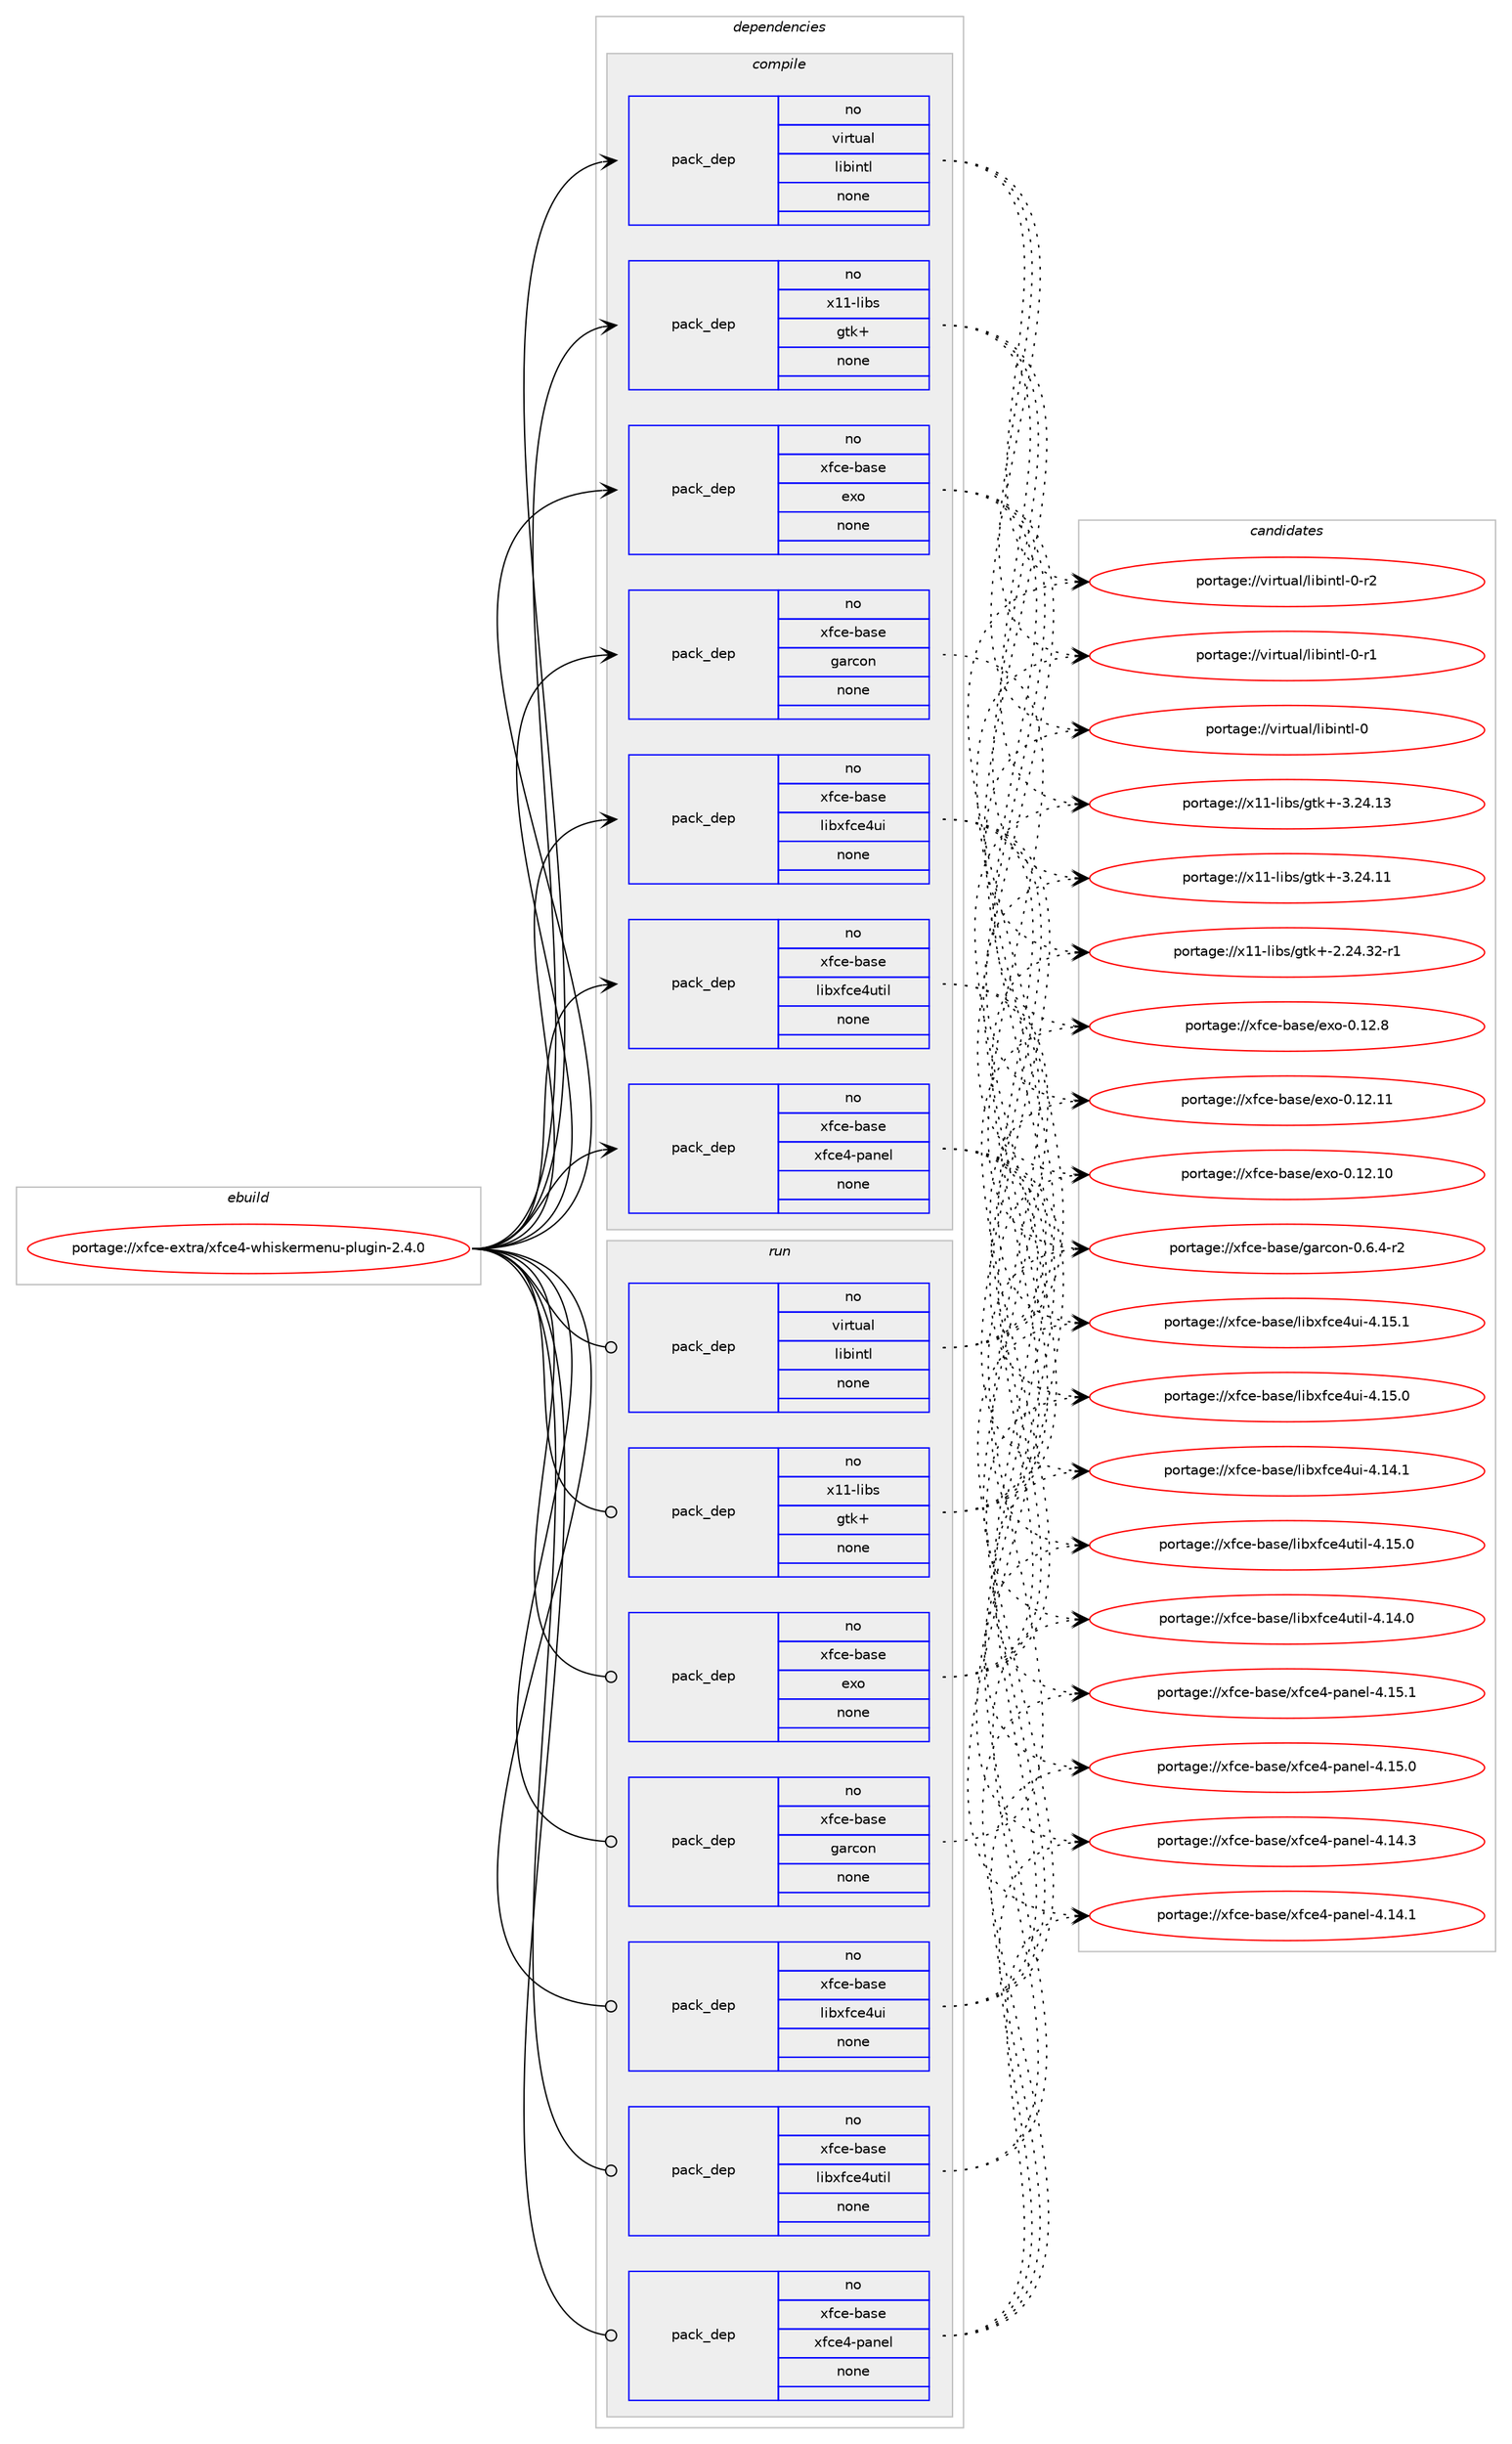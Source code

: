 digraph prolog {

# *************
# Graph options
# *************

newrank=true;
concentrate=true;
compound=true;
graph [rankdir=LR,fontname=Helvetica,fontsize=10,ranksep=1.5];#, ranksep=2.5, nodesep=0.2];
edge  [arrowhead=vee];
node  [fontname=Helvetica,fontsize=10];

# **********
# The ebuild
# **********

subgraph cluster_leftcol {
color=gray;
rank=same;
label=<<i>ebuild</i>>;
id [label="portage://xfce-extra/xfce4-whiskermenu-plugin-2.4.0", color=red, width=4, href="../xfce-extra/xfce4-whiskermenu-plugin-2.4.0.svg"];
}

# ****************
# The dependencies
# ****************

subgraph cluster_midcol {
color=gray;
label=<<i>dependencies</i>>;
subgraph cluster_compile {
fillcolor="#eeeeee";
style=filled;
label=<<i>compile</i>>;
subgraph pack87 {
dependency88 [label=<<TABLE BORDER="0" CELLBORDER="1" CELLSPACING="0" CELLPADDING="4" WIDTH="220"><TR><TD ROWSPAN="6" CELLPADDING="30">pack_dep</TD></TR><TR><TD WIDTH="110">no</TD></TR><TR><TD>virtual</TD></TR><TR><TD>libintl</TD></TR><TR><TD>none</TD></TR><TR><TD></TD></TR></TABLE>>, shape=none, color=blue];
}
id:e -> dependency88:w [weight=20,style="solid",arrowhead="vee"];
subgraph pack88 {
dependency89 [label=<<TABLE BORDER="0" CELLBORDER="1" CELLSPACING="0" CELLPADDING="4" WIDTH="220"><TR><TD ROWSPAN="6" CELLPADDING="30">pack_dep</TD></TR><TR><TD WIDTH="110">no</TD></TR><TR><TD>x11-libs</TD></TR><TR><TD>gtk+</TD></TR><TR><TD>none</TD></TR><TR><TD></TD></TR></TABLE>>, shape=none, color=blue];
}
id:e -> dependency89:w [weight=20,style="solid",arrowhead="vee"];
subgraph pack89 {
dependency90 [label=<<TABLE BORDER="0" CELLBORDER="1" CELLSPACING="0" CELLPADDING="4" WIDTH="220"><TR><TD ROWSPAN="6" CELLPADDING="30">pack_dep</TD></TR><TR><TD WIDTH="110">no</TD></TR><TR><TD>xfce-base</TD></TR><TR><TD>exo</TD></TR><TR><TD>none</TD></TR><TR><TD></TD></TR></TABLE>>, shape=none, color=blue];
}
id:e -> dependency90:w [weight=20,style="solid",arrowhead="vee"];
subgraph pack90 {
dependency91 [label=<<TABLE BORDER="0" CELLBORDER="1" CELLSPACING="0" CELLPADDING="4" WIDTH="220"><TR><TD ROWSPAN="6" CELLPADDING="30">pack_dep</TD></TR><TR><TD WIDTH="110">no</TD></TR><TR><TD>xfce-base</TD></TR><TR><TD>garcon</TD></TR><TR><TD>none</TD></TR><TR><TD></TD></TR></TABLE>>, shape=none, color=blue];
}
id:e -> dependency91:w [weight=20,style="solid",arrowhead="vee"];
subgraph pack91 {
dependency92 [label=<<TABLE BORDER="0" CELLBORDER="1" CELLSPACING="0" CELLPADDING="4" WIDTH="220"><TR><TD ROWSPAN="6" CELLPADDING="30">pack_dep</TD></TR><TR><TD WIDTH="110">no</TD></TR><TR><TD>xfce-base</TD></TR><TR><TD>libxfce4ui</TD></TR><TR><TD>none</TD></TR><TR><TD></TD></TR></TABLE>>, shape=none, color=blue];
}
id:e -> dependency92:w [weight=20,style="solid",arrowhead="vee"];
subgraph pack92 {
dependency93 [label=<<TABLE BORDER="0" CELLBORDER="1" CELLSPACING="0" CELLPADDING="4" WIDTH="220"><TR><TD ROWSPAN="6" CELLPADDING="30">pack_dep</TD></TR><TR><TD WIDTH="110">no</TD></TR><TR><TD>xfce-base</TD></TR><TR><TD>libxfce4util</TD></TR><TR><TD>none</TD></TR><TR><TD></TD></TR></TABLE>>, shape=none, color=blue];
}
id:e -> dependency93:w [weight=20,style="solid",arrowhead="vee"];
subgraph pack93 {
dependency94 [label=<<TABLE BORDER="0" CELLBORDER="1" CELLSPACING="0" CELLPADDING="4" WIDTH="220"><TR><TD ROWSPAN="6" CELLPADDING="30">pack_dep</TD></TR><TR><TD WIDTH="110">no</TD></TR><TR><TD>xfce-base</TD></TR><TR><TD>xfce4-panel</TD></TR><TR><TD>none</TD></TR><TR><TD></TD></TR></TABLE>>, shape=none, color=blue];
}
id:e -> dependency94:w [weight=20,style="solid",arrowhead="vee"];
}
subgraph cluster_compileandrun {
fillcolor="#eeeeee";
style=filled;
label=<<i>compile and run</i>>;
}
subgraph cluster_run {
fillcolor="#eeeeee";
style=filled;
label=<<i>run</i>>;
subgraph pack94 {
dependency95 [label=<<TABLE BORDER="0" CELLBORDER="1" CELLSPACING="0" CELLPADDING="4" WIDTH="220"><TR><TD ROWSPAN="6" CELLPADDING="30">pack_dep</TD></TR><TR><TD WIDTH="110">no</TD></TR><TR><TD>virtual</TD></TR><TR><TD>libintl</TD></TR><TR><TD>none</TD></TR><TR><TD></TD></TR></TABLE>>, shape=none, color=blue];
}
id:e -> dependency95:w [weight=20,style="solid",arrowhead="odot"];
subgraph pack95 {
dependency96 [label=<<TABLE BORDER="0" CELLBORDER="1" CELLSPACING="0" CELLPADDING="4" WIDTH="220"><TR><TD ROWSPAN="6" CELLPADDING="30">pack_dep</TD></TR><TR><TD WIDTH="110">no</TD></TR><TR><TD>x11-libs</TD></TR><TR><TD>gtk+</TD></TR><TR><TD>none</TD></TR><TR><TD></TD></TR></TABLE>>, shape=none, color=blue];
}
id:e -> dependency96:w [weight=20,style="solid",arrowhead="odot"];
subgraph pack96 {
dependency97 [label=<<TABLE BORDER="0" CELLBORDER="1" CELLSPACING="0" CELLPADDING="4" WIDTH="220"><TR><TD ROWSPAN="6" CELLPADDING="30">pack_dep</TD></TR><TR><TD WIDTH="110">no</TD></TR><TR><TD>xfce-base</TD></TR><TR><TD>exo</TD></TR><TR><TD>none</TD></TR><TR><TD></TD></TR></TABLE>>, shape=none, color=blue];
}
id:e -> dependency97:w [weight=20,style="solid",arrowhead="odot"];
subgraph pack97 {
dependency98 [label=<<TABLE BORDER="0" CELLBORDER="1" CELLSPACING="0" CELLPADDING="4" WIDTH="220"><TR><TD ROWSPAN="6" CELLPADDING="30">pack_dep</TD></TR><TR><TD WIDTH="110">no</TD></TR><TR><TD>xfce-base</TD></TR><TR><TD>garcon</TD></TR><TR><TD>none</TD></TR><TR><TD></TD></TR></TABLE>>, shape=none, color=blue];
}
id:e -> dependency98:w [weight=20,style="solid",arrowhead="odot"];
subgraph pack98 {
dependency99 [label=<<TABLE BORDER="0" CELLBORDER="1" CELLSPACING="0" CELLPADDING="4" WIDTH="220"><TR><TD ROWSPAN="6" CELLPADDING="30">pack_dep</TD></TR><TR><TD WIDTH="110">no</TD></TR><TR><TD>xfce-base</TD></TR><TR><TD>libxfce4ui</TD></TR><TR><TD>none</TD></TR><TR><TD></TD></TR></TABLE>>, shape=none, color=blue];
}
id:e -> dependency99:w [weight=20,style="solid",arrowhead="odot"];
subgraph pack99 {
dependency100 [label=<<TABLE BORDER="0" CELLBORDER="1" CELLSPACING="0" CELLPADDING="4" WIDTH="220"><TR><TD ROWSPAN="6" CELLPADDING="30">pack_dep</TD></TR><TR><TD WIDTH="110">no</TD></TR><TR><TD>xfce-base</TD></TR><TR><TD>libxfce4util</TD></TR><TR><TD>none</TD></TR><TR><TD></TD></TR></TABLE>>, shape=none, color=blue];
}
id:e -> dependency100:w [weight=20,style="solid",arrowhead="odot"];
subgraph pack100 {
dependency101 [label=<<TABLE BORDER="0" CELLBORDER="1" CELLSPACING="0" CELLPADDING="4" WIDTH="220"><TR><TD ROWSPAN="6" CELLPADDING="30">pack_dep</TD></TR><TR><TD WIDTH="110">no</TD></TR><TR><TD>xfce-base</TD></TR><TR><TD>xfce4-panel</TD></TR><TR><TD>none</TD></TR><TR><TD></TD></TR></TABLE>>, shape=none, color=blue];
}
id:e -> dependency101:w [weight=20,style="solid",arrowhead="odot"];
}
}

# **************
# The candidates
# **************

subgraph cluster_choices {
rank=same;
color=gray;
label=<<i>candidates</i>>;

subgraph choice87 {
color=black;
nodesep=1;
choice11810511411611797108471081059810511011610845484511450 [label="portage://virtual/libintl-0-r2", color=red, width=4,href="../virtual/libintl-0-r2.svg"];
choice11810511411611797108471081059810511011610845484511449 [label="portage://virtual/libintl-0-r1", color=red, width=4,href="../virtual/libintl-0-r1.svg"];
choice1181051141161179710847108105981051101161084548 [label="portage://virtual/libintl-0", color=red, width=4,href="../virtual/libintl-0.svg"];
dependency88:e -> choice11810511411611797108471081059810511011610845484511450:w [style=dotted,weight="100"];
dependency88:e -> choice11810511411611797108471081059810511011610845484511449:w [style=dotted,weight="100"];
dependency88:e -> choice1181051141161179710847108105981051101161084548:w [style=dotted,weight="100"];
}
subgraph choice88 {
color=black;
nodesep=1;
choice1204949451081059811547103116107434551465052464951 [label="portage://x11-libs/gtk+-3.24.13", color=red, width=4,href="../x11-libs/gtk+-3.24.13.svg"];
choice1204949451081059811547103116107434551465052464949 [label="portage://x11-libs/gtk+-3.24.11", color=red, width=4,href="../x11-libs/gtk+-3.24.11.svg"];
choice12049494510810598115471031161074345504650524651504511449 [label="portage://x11-libs/gtk+-2.24.32-r1", color=red, width=4,href="../x11-libs/gtk+-2.24.32-r1.svg"];
dependency89:e -> choice1204949451081059811547103116107434551465052464951:w [style=dotted,weight="100"];
dependency89:e -> choice1204949451081059811547103116107434551465052464949:w [style=dotted,weight="100"];
dependency89:e -> choice12049494510810598115471031161074345504650524651504511449:w [style=dotted,weight="100"];
}
subgraph choice89 {
color=black;
nodesep=1;
choice120102991014598971151014710112011145484649504656 [label="portage://xfce-base/exo-0.12.8", color=red, width=4,href="../xfce-base/exo-0.12.8.svg"];
choice12010299101459897115101471011201114548464950464949 [label="portage://xfce-base/exo-0.12.11", color=red, width=4,href="../xfce-base/exo-0.12.11.svg"];
choice12010299101459897115101471011201114548464950464948 [label="portage://xfce-base/exo-0.12.10", color=red, width=4,href="../xfce-base/exo-0.12.10.svg"];
dependency90:e -> choice120102991014598971151014710112011145484649504656:w [style=dotted,weight="100"];
dependency90:e -> choice12010299101459897115101471011201114548464950464949:w [style=dotted,weight="100"];
dependency90:e -> choice12010299101459897115101471011201114548464950464948:w [style=dotted,weight="100"];
}
subgraph choice90 {
color=black;
nodesep=1;
choice120102991014598971151014710397114991111104548465446524511450 [label="portage://xfce-base/garcon-0.6.4-r2", color=red, width=4,href="../xfce-base/garcon-0.6.4-r2.svg"];
dependency91:e -> choice120102991014598971151014710397114991111104548465446524511450:w [style=dotted,weight="100"];
}
subgraph choice91 {
color=black;
nodesep=1;
choice120102991014598971151014710810598120102991015211710545524649534649 [label="portage://xfce-base/libxfce4ui-4.15.1", color=red, width=4,href="../xfce-base/libxfce4ui-4.15.1.svg"];
choice120102991014598971151014710810598120102991015211710545524649534648 [label="portage://xfce-base/libxfce4ui-4.15.0", color=red, width=4,href="../xfce-base/libxfce4ui-4.15.0.svg"];
choice120102991014598971151014710810598120102991015211710545524649524649 [label="portage://xfce-base/libxfce4ui-4.14.1", color=red, width=4,href="../xfce-base/libxfce4ui-4.14.1.svg"];
dependency92:e -> choice120102991014598971151014710810598120102991015211710545524649534649:w [style=dotted,weight="100"];
dependency92:e -> choice120102991014598971151014710810598120102991015211710545524649534648:w [style=dotted,weight="100"];
dependency92:e -> choice120102991014598971151014710810598120102991015211710545524649524649:w [style=dotted,weight="100"];
}
subgraph choice92 {
color=black;
nodesep=1;
choice120102991014598971151014710810598120102991015211711610510845524649534648 [label="portage://xfce-base/libxfce4util-4.15.0", color=red, width=4,href="../xfce-base/libxfce4util-4.15.0.svg"];
choice120102991014598971151014710810598120102991015211711610510845524649524648 [label="portage://xfce-base/libxfce4util-4.14.0", color=red, width=4,href="../xfce-base/libxfce4util-4.14.0.svg"];
dependency93:e -> choice120102991014598971151014710810598120102991015211711610510845524649534648:w [style=dotted,weight="100"];
dependency93:e -> choice120102991014598971151014710810598120102991015211711610510845524649524648:w [style=dotted,weight="100"];
}
subgraph choice93 {
color=black;
nodesep=1;
choice12010299101459897115101471201029910152451129711010110845524649534649 [label="portage://xfce-base/xfce4-panel-4.15.1", color=red, width=4,href="../xfce-base/xfce4-panel-4.15.1.svg"];
choice12010299101459897115101471201029910152451129711010110845524649534648 [label="portage://xfce-base/xfce4-panel-4.15.0", color=red, width=4,href="../xfce-base/xfce4-panel-4.15.0.svg"];
choice12010299101459897115101471201029910152451129711010110845524649524651 [label="portage://xfce-base/xfce4-panel-4.14.3", color=red, width=4,href="../xfce-base/xfce4-panel-4.14.3.svg"];
choice12010299101459897115101471201029910152451129711010110845524649524649 [label="portage://xfce-base/xfce4-panel-4.14.1", color=red, width=4,href="../xfce-base/xfce4-panel-4.14.1.svg"];
dependency94:e -> choice12010299101459897115101471201029910152451129711010110845524649534649:w [style=dotted,weight="100"];
dependency94:e -> choice12010299101459897115101471201029910152451129711010110845524649534648:w [style=dotted,weight="100"];
dependency94:e -> choice12010299101459897115101471201029910152451129711010110845524649524651:w [style=dotted,weight="100"];
dependency94:e -> choice12010299101459897115101471201029910152451129711010110845524649524649:w [style=dotted,weight="100"];
}
subgraph choice94 {
color=black;
nodesep=1;
choice11810511411611797108471081059810511011610845484511450 [label="portage://virtual/libintl-0-r2", color=red, width=4,href="../virtual/libintl-0-r2.svg"];
choice11810511411611797108471081059810511011610845484511449 [label="portage://virtual/libintl-0-r1", color=red, width=4,href="../virtual/libintl-0-r1.svg"];
choice1181051141161179710847108105981051101161084548 [label="portage://virtual/libintl-0", color=red, width=4,href="../virtual/libintl-0.svg"];
dependency95:e -> choice11810511411611797108471081059810511011610845484511450:w [style=dotted,weight="100"];
dependency95:e -> choice11810511411611797108471081059810511011610845484511449:w [style=dotted,weight="100"];
dependency95:e -> choice1181051141161179710847108105981051101161084548:w [style=dotted,weight="100"];
}
subgraph choice95 {
color=black;
nodesep=1;
choice1204949451081059811547103116107434551465052464951 [label="portage://x11-libs/gtk+-3.24.13", color=red, width=4,href="../x11-libs/gtk+-3.24.13.svg"];
choice1204949451081059811547103116107434551465052464949 [label="portage://x11-libs/gtk+-3.24.11", color=red, width=4,href="../x11-libs/gtk+-3.24.11.svg"];
choice12049494510810598115471031161074345504650524651504511449 [label="portage://x11-libs/gtk+-2.24.32-r1", color=red, width=4,href="../x11-libs/gtk+-2.24.32-r1.svg"];
dependency96:e -> choice1204949451081059811547103116107434551465052464951:w [style=dotted,weight="100"];
dependency96:e -> choice1204949451081059811547103116107434551465052464949:w [style=dotted,weight="100"];
dependency96:e -> choice12049494510810598115471031161074345504650524651504511449:w [style=dotted,weight="100"];
}
subgraph choice96 {
color=black;
nodesep=1;
choice120102991014598971151014710112011145484649504656 [label="portage://xfce-base/exo-0.12.8", color=red, width=4,href="../xfce-base/exo-0.12.8.svg"];
choice12010299101459897115101471011201114548464950464949 [label="portage://xfce-base/exo-0.12.11", color=red, width=4,href="../xfce-base/exo-0.12.11.svg"];
choice12010299101459897115101471011201114548464950464948 [label="portage://xfce-base/exo-0.12.10", color=red, width=4,href="../xfce-base/exo-0.12.10.svg"];
dependency97:e -> choice120102991014598971151014710112011145484649504656:w [style=dotted,weight="100"];
dependency97:e -> choice12010299101459897115101471011201114548464950464949:w [style=dotted,weight="100"];
dependency97:e -> choice12010299101459897115101471011201114548464950464948:w [style=dotted,weight="100"];
}
subgraph choice97 {
color=black;
nodesep=1;
choice120102991014598971151014710397114991111104548465446524511450 [label="portage://xfce-base/garcon-0.6.4-r2", color=red, width=4,href="../xfce-base/garcon-0.6.4-r2.svg"];
dependency98:e -> choice120102991014598971151014710397114991111104548465446524511450:w [style=dotted,weight="100"];
}
subgraph choice98 {
color=black;
nodesep=1;
choice120102991014598971151014710810598120102991015211710545524649534649 [label="portage://xfce-base/libxfce4ui-4.15.1", color=red, width=4,href="../xfce-base/libxfce4ui-4.15.1.svg"];
choice120102991014598971151014710810598120102991015211710545524649534648 [label="portage://xfce-base/libxfce4ui-4.15.0", color=red, width=4,href="../xfce-base/libxfce4ui-4.15.0.svg"];
choice120102991014598971151014710810598120102991015211710545524649524649 [label="portage://xfce-base/libxfce4ui-4.14.1", color=red, width=4,href="../xfce-base/libxfce4ui-4.14.1.svg"];
dependency99:e -> choice120102991014598971151014710810598120102991015211710545524649534649:w [style=dotted,weight="100"];
dependency99:e -> choice120102991014598971151014710810598120102991015211710545524649534648:w [style=dotted,weight="100"];
dependency99:e -> choice120102991014598971151014710810598120102991015211710545524649524649:w [style=dotted,weight="100"];
}
subgraph choice99 {
color=black;
nodesep=1;
choice120102991014598971151014710810598120102991015211711610510845524649534648 [label="portage://xfce-base/libxfce4util-4.15.0", color=red, width=4,href="../xfce-base/libxfce4util-4.15.0.svg"];
choice120102991014598971151014710810598120102991015211711610510845524649524648 [label="portage://xfce-base/libxfce4util-4.14.0", color=red, width=4,href="../xfce-base/libxfce4util-4.14.0.svg"];
dependency100:e -> choice120102991014598971151014710810598120102991015211711610510845524649534648:w [style=dotted,weight="100"];
dependency100:e -> choice120102991014598971151014710810598120102991015211711610510845524649524648:w [style=dotted,weight="100"];
}
subgraph choice100 {
color=black;
nodesep=1;
choice12010299101459897115101471201029910152451129711010110845524649534649 [label="portage://xfce-base/xfce4-panel-4.15.1", color=red, width=4,href="../xfce-base/xfce4-panel-4.15.1.svg"];
choice12010299101459897115101471201029910152451129711010110845524649534648 [label="portage://xfce-base/xfce4-panel-4.15.0", color=red, width=4,href="../xfce-base/xfce4-panel-4.15.0.svg"];
choice12010299101459897115101471201029910152451129711010110845524649524651 [label="portage://xfce-base/xfce4-panel-4.14.3", color=red, width=4,href="../xfce-base/xfce4-panel-4.14.3.svg"];
choice12010299101459897115101471201029910152451129711010110845524649524649 [label="portage://xfce-base/xfce4-panel-4.14.1", color=red, width=4,href="../xfce-base/xfce4-panel-4.14.1.svg"];
dependency101:e -> choice12010299101459897115101471201029910152451129711010110845524649534649:w [style=dotted,weight="100"];
dependency101:e -> choice12010299101459897115101471201029910152451129711010110845524649534648:w [style=dotted,weight="100"];
dependency101:e -> choice12010299101459897115101471201029910152451129711010110845524649524651:w [style=dotted,weight="100"];
dependency101:e -> choice12010299101459897115101471201029910152451129711010110845524649524649:w [style=dotted,weight="100"];
}
}

}
